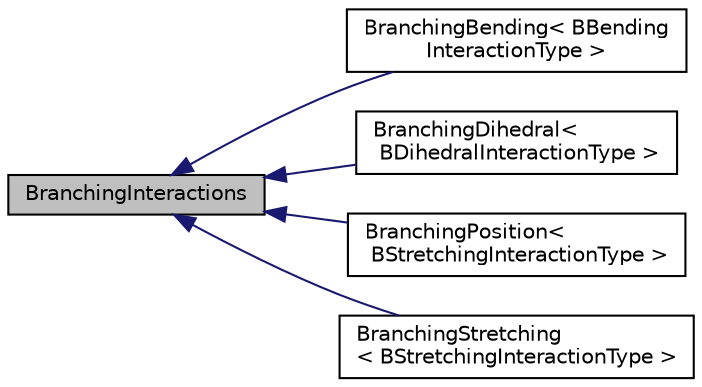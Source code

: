 digraph "BranchingInteractions"
{
 // INTERACTIVE_SVG=YES
  edge [fontname="Helvetica",fontsize="10",labelfontname="Helvetica",labelfontsize="10"];
  node [fontname="Helvetica",fontsize="10",shape=record];
  rankdir="LR";
  Node0 [label="BranchingInteractions",height=0.2,width=0.4,color="black", fillcolor="grey75", style="filled", fontcolor="black"];
  Node0 -> Node1 [dir="back",color="midnightblue",fontsize="10",style="solid",fontname="Helvetica"];
  Node1 [label="BranchingBending\< BBending\lInteractionType \>",height=0.2,width=0.4,color="black", fillcolor="white", style="filled",URL="$classBranchingBending.html",tooltip="Represents an interaction maintaining a BranchingPoint angle (~270 for Arp2/3) "];
  Node0 -> Node2 [dir="back",color="midnightblue",fontsize="10",style="solid",fontname="Helvetica"];
  Node2 [label="BranchingDihedral\<\l BDihedralInteractionType \>",height=0.2,width=0.4,color="black", fillcolor="white", style="filled",URL="$classBranchingDihedral.html",tooltip="Represents an interaction keeping BranchingPoint in dihedral plane. "];
  Node0 -> Node3 [dir="back",color="midnightblue",fontsize="10",style="solid",fontname="Helvetica"];
  Node3 [label="BranchingPosition\<\l BStretchingInteractionType \>",height=0.2,width=0.4,color="black", fillcolor="white", style="filled",URL="$classBranchingPosition.html",tooltip="Represents an interaction fixing a Cylinder anchored by a BranchingPoint on the parent. "];
  Node0 -> Node4 [dir="back",color="midnightblue",fontsize="10",style="solid",fontname="Helvetica"];
  Node4 [label="BranchingStretching\l\< BStretchingInteractionType \>",height=0.2,width=0.4,color="black", fillcolor="white", style="filled",URL="$classBranchingStretching.html",tooltip="Represents an interaction fixing a Cylinder anchored by a BranchingPoint on the parent. "];
}
